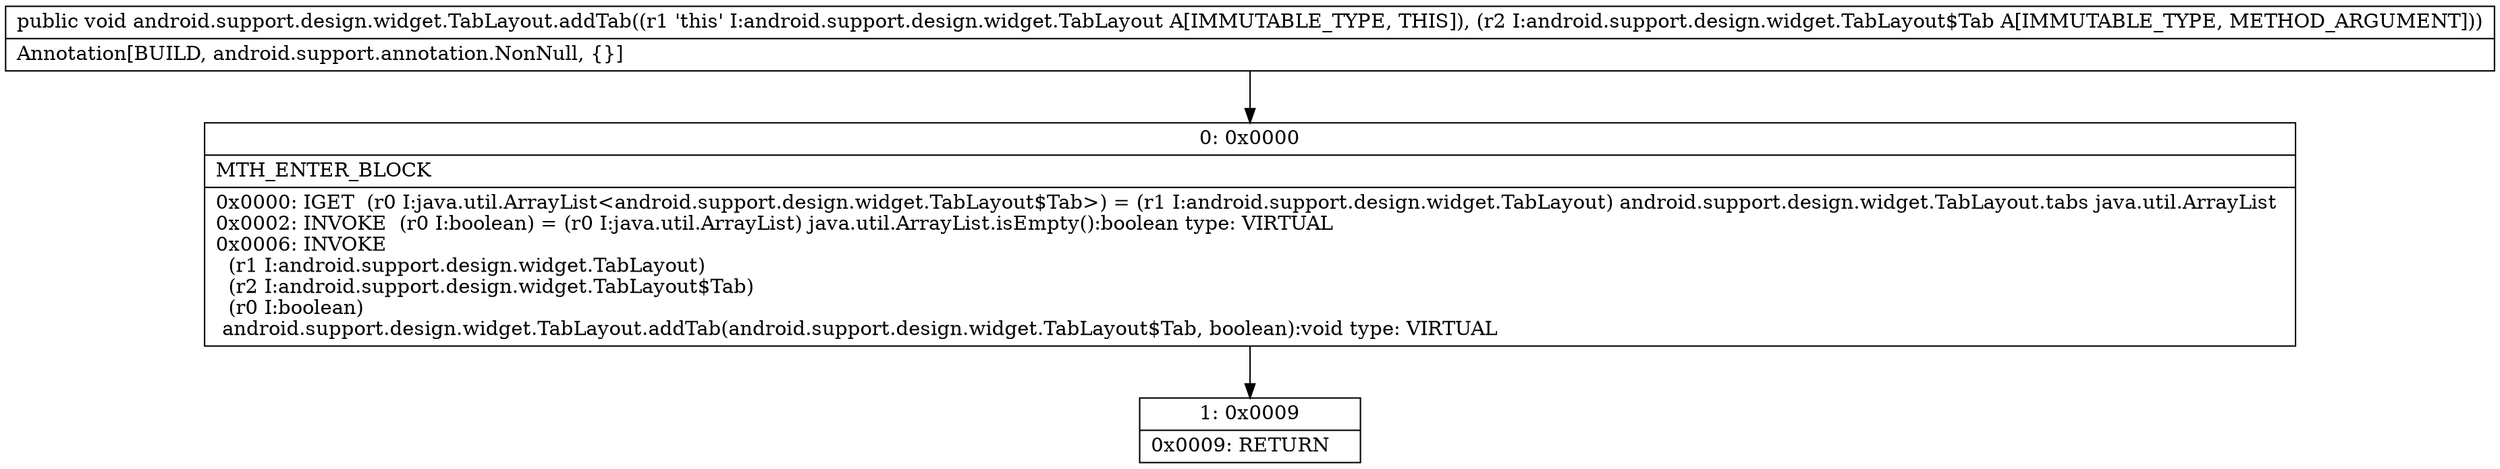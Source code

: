 digraph "CFG forandroid.support.design.widget.TabLayout.addTab(Landroid\/support\/design\/widget\/TabLayout$Tab;)V" {
Node_0 [shape=record,label="{0\:\ 0x0000|MTH_ENTER_BLOCK\l|0x0000: IGET  (r0 I:java.util.ArrayList\<android.support.design.widget.TabLayout$Tab\>) = (r1 I:android.support.design.widget.TabLayout) android.support.design.widget.TabLayout.tabs java.util.ArrayList \l0x0002: INVOKE  (r0 I:boolean) = (r0 I:java.util.ArrayList) java.util.ArrayList.isEmpty():boolean type: VIRTUAL \l0x0006: INVOKE  \l  (r1 I:android.support.design.widget.TabLayout)\l  (r2 I:android.support.design.widget.TabLayout$Tab)\l  (r0 I:boolean)\l android.support.design.widget.TabLayout.addTab(android.support.design.widget.TabLayout$Tab, boolean):void type: VIRTUAL \l}"];
Node_1 [shape=record,label="{1\:\ 0x0009|0x0009: RETURN   \l}"];
MethodNode[shape=record,label="{public void android.support.design.widget.TabLayout.addTab((r1 'this' I:android.support.design.widget.TabLayout A[IMMUTABLE_TYPE, THIS]), (r2 I:android.support.design.widget.TabLayout$Tab A[IMMUTABLE_TYPE, METHOD_ARGUMENT]))  | Annotation[BUILD, android.support.annotation.NonNull, \{\}]\l}"];
MethodNode -> Node_0;
Node_0 -> Node_1;
}

